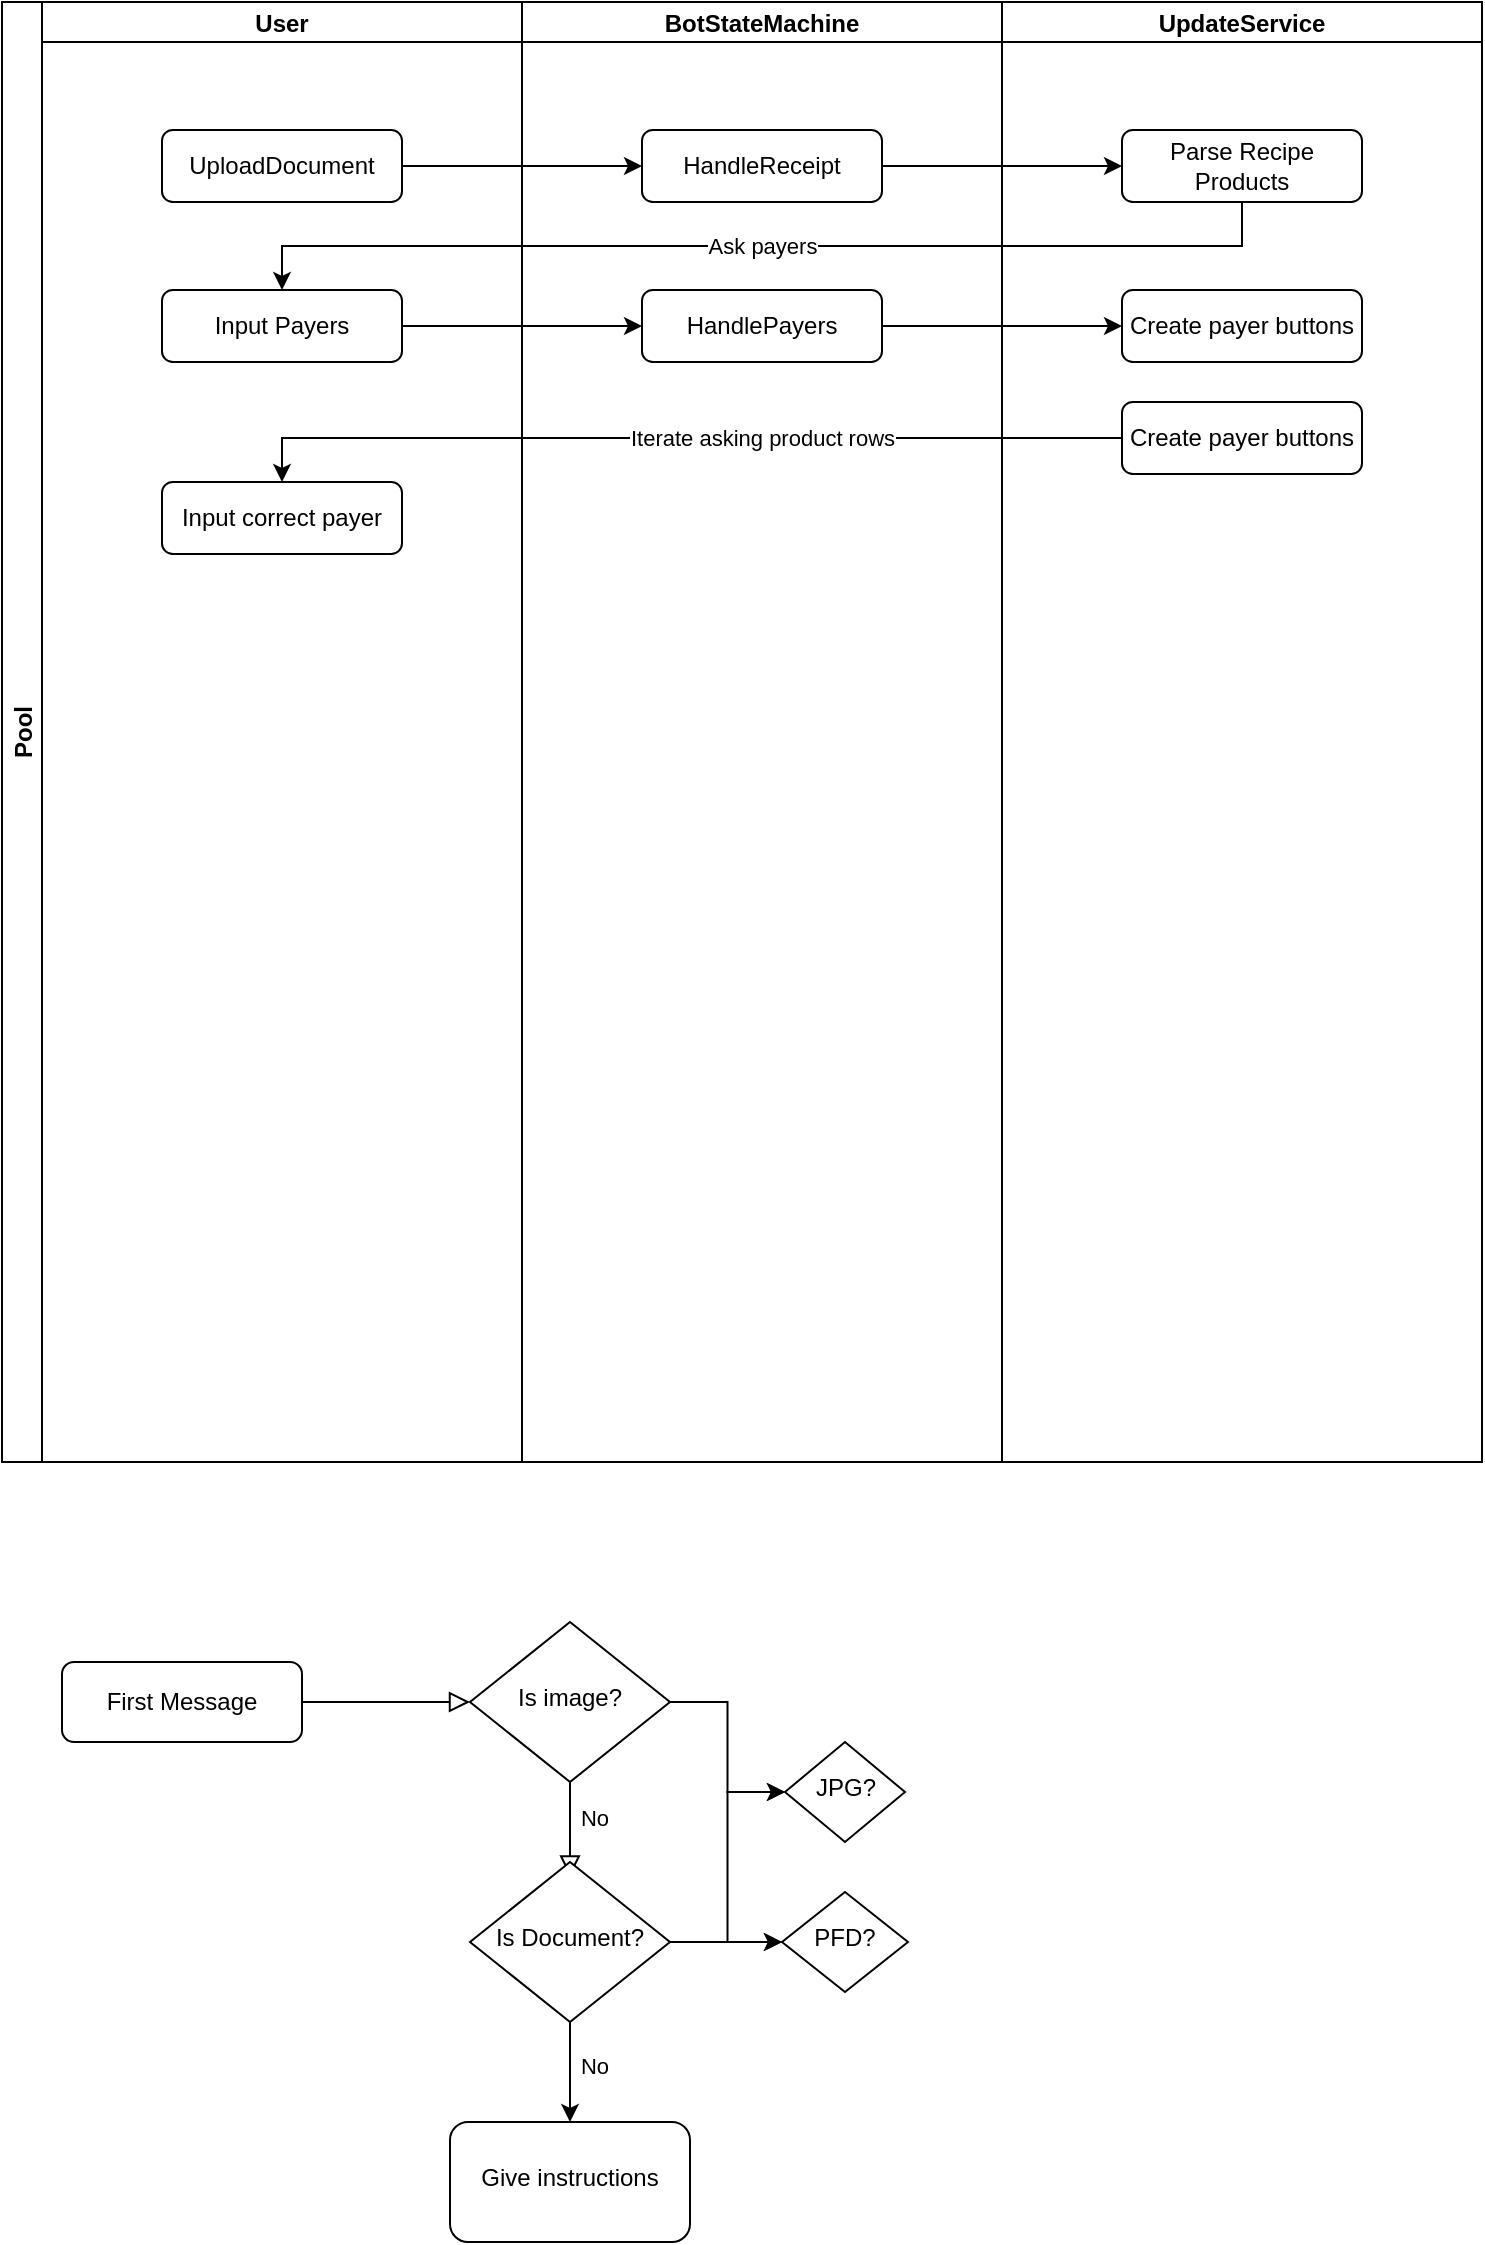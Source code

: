 <mxfile version="22.1.8" type="device">
  <diagram id="C5RBs43oDa-KdzZeNtuy" name="Page-1">
    <mxGraphModel dx="1195" dy="1821" grid="1" gridSize="10" guides="1" tooltips="1" connect="1" arrows="1" fold="1" page="1" pageScale="1" pageWidth="827" pageHeight="1169" math="0" shadow="0">
      <root>
        <mxCell id="WIyWlLk6GJQsqaUBKTNV-0" />
        <mxCell id="WIyWlLk6GJQsqaUBKTNV-1" parent="WIyWlLk6GJQsqaUBKTNV-0" />
        <mxCell id="WIyWlLk6GJQsqaUBKTNV-2" value="" style="rounded=0;html=1;jettySize=auto;orthogonalLoop=1;fontSize=11;endArrow=block;endFill=0;endSize=8;strokeWidth=1;shadow=0;labelBackgroundColor=none;edgeStyle=orthogonalEdgeStyle;" parent="WIyWlLk6GJQsqaUBKTNV-1" source="WIyWlLk6GJQsqaUBKTNV-3" target="WIyWlLk6GJQsqaUBKTNV-6" edge="1">
          <mxGeometry relative="1" as="geometry" />
        </mxCell>
        <mxCell id="WIyWlLk6GJQsqaUBKTNV-3" value="First Message" style="rounded=1;whiteSpace=wrap;html=1;fontSize=12;glass=0;strokeWidth=1;shadow=0;" parent="WIyWlLk6GJQsqaUBKTNV-1" vertex="1">
          <mxGeometry x="50" y="230" width="120" height="40" as="geometry" />
        </mxCell>
        <mxCell id="WIyWlLk6GJQsqaUBKTNV-5" value="No" style="edgeStyle=orthogonalEdgeStyle;rounded=0;html=1;jettySize=auto;orthogonalLoop=1;fontSize=11;endArrow=block;endFill=0;endSize=8;strokeWidth=1;shadow=0;labelBackgroundColor=none;entryX=0.5;entryY=0.091;entryDx=0;entryDy=0;entryPerimeter=0;" parent="WIyWlLk6GJQsqaUBKTNV-1" source="WIyWlLk6GJQsqaUBKTNV-6" target="_553Wa28G-eBOWuDmr3F-0" edge="1">
          <mxGeometry x="-0.239" y="12" relative="1" as="geometry">
            <mxPoint as="offset" />
            <mxPoint x="300" y="370" as="targetPoint" />
          </mxGeometry>
        </mxCell>
        <mxCell id="_553Wa28G-eBOWuDmr3F-19" value="" style="edgeStyle=orthogonalEdgeStyle;rounded=0;orthogonalLoop=1;jettySize=auto;html=1;" edge="1" parent="WIyWlLk6GJQsqaUBKTNV-1" source="WIyWlLk6GJQsqaUBKTNV-6" target="_553Wa28G-eBOWuDmr3F-18">
          <mxGeometry relative="1" as="geometry" />
        </mxCell>
        <mxCell id="WIyWlLk6GJQsqaUBKTNV-6" value="Is image?" style="rhombus;whiteSpace=wrap;html=1;shadow=0;fontFamily=Helvetica;fontSize=12;align=center;strokeWidth=1;spacing=6;spacingTop=-4;" parent="WIyWlLk6GJQsqaUBKTNV-1" vertex="1">
          <mxGeometry x="254" y="210" width="100" height="80" as="geometry" />
        </mxCell>
        <mxCell id="_553Wa28G-eBOWuDmr3F-9" style="edgeStyle=orthogonalEdgeStyle;rounded=0;orthogonalLoop=1;jettySize=auto;html=1;" edge="1" parent="WIyWlLk6GJQsqaUBKTNV-1" source="_553Wa28G-eBOWuDmr3F-0" target="_553Wa28G-eBOWuDmr3F-5">
          <mxGeometry relative="1" as="geometry">
            <mxPoint x="304" y="450" as="targetPoint" />
          </mxGeometry>
        </mxCell>
        <mxCell id="_553Wa28G-eBOWuDmr3F-10" value="No" style="edgeLabel;html=1;align=center;verticalAlign=middle;resizable=0;points=[];" vertex="1" connectable="0" parent="_553Wa28G-eBOWuDmr3F-9">
          <mxGeometry x="-0.086" y="-1" relative="1" as="geometry">
            <mxPoint x="13" y="-1" as="offset" />
          </mxGeometry>
        </mxCell>
        <mxCell id="_553Wa28G-eBOWuDmr3F-25" value="" style="edgeStyle=orthogonalEdgeStyle;rounded=0;orthogonalLoop=1;jettySize=auto;html=1;" edge="1" parent="WIyWlLk6GJQsqaUBKTNV-1" source="_553Wa28G-eBOWuDmr3F-0" target="_553Wa28G-eBOWuDmr3F-24">
          <mxGeometry relative="1" as="geometry" />
        </mxCell>
        <mxCell id="_553Wa28G-eBOWuDmr3F-28" style="edgeStyle=orthogonalEdgeStyle;rounded=0;orthogonalLoop=1;jettySize=auto;html=1;entryX=0;entryY=0.5;entryDx=0;entryDy=0;" edge="1" parent="WIyWlLk6GJQsqaUBKTNV-1" source="_553Wa28G-eBOWuDmr3F-0" target="_553Wa28G-eBOWuDmr3F-18">
          <mxGeometry relative="1" as="geometry" />
        </mxCell>
        <mxCell id="_553Wa28G-eBOWuDmr3F-0" value="Is Document?" style="rhombus;whiteSpace=wrap;html=1;shadow=0;fontFamily=Helvetica;fontSize=12;align=center;strokeWidth=1;spacing=6;spacingTop=-4;" vertex="1" parent="WIyWlLk6GJQsqaUBKTNV-1">
          <mxGeometry x="254" y="330" width="100" height="80" as="geometry" />
        </mxCell>
        <mxCell id="_553Wa28G-eBOWuDmr3F-5" value="Give instructions" style="rounded=1;whiteSpace=wrap;html=1;shadow=0;strokeWidth=1;spacing=6;spacingTop=-4;" vertex="1" parent="WIyWlLk6GJQsqaUBKTNV-1">
          <mxGeometry x="244" y="460" width="120" height="60" as="geometry" />
        </mxCell>
        <mxCell id="_553Wa28G-eBOWuDmr3F-18" value="JPG?" style="rhombus;whiteSpace=wrap;html=1;shadow=0;fontFamily=Helvetica;fontSize=12;align=center;strokeWidth=1;spacing=6;spacingTop=-4;" vertex="1" parent="WIyWlLk6GJQsqaUBKTNV-1">
          <mxGeometry x="411.5" y="270" width="60" height="50" as="geometry" />
        </mxCell>
        <mxCell id="_553Wa28G-eBOWuDmr3F-26" value="" style="edgeStyle=orthogonalEdgeStyle;rounded=0;orthogonalLoop=1;jettySize=auto;html=1;" edge="1" parent="WIyWlLk6GJQsqaUBKTNV-1" source="_553Wa28G-eBOWuDmr3F-0" target="_553Wa28G-eBOWuDmr3F-24">
          <mxGeometry relative="1" as="geometry">
            <mxPoint x="354" y="370" as="sourcePoint" />
            <mxPoint x="440" y="300" as="targetPoint" />
          </mxGeometry>
        </mxCell>
        <mxCell id="_553Wa28G-eBOWuDmr3F-24" value="PFD?" style="rhombus;whiteSpace=wrap;html=1;shadow=0;fontFamily=Helvetica;fontSize=12;align=center;strokeWidth=1;spacing=6;spacingTop=-4;" vertex="1" parent="WIyWlLk6GJQsqaUBKTNV-1">
          <mxGeometry x="410" y="345" width="63" height="50" as="geometry" />
        </mxCell>
        <mxCell id="_553Wa28G-eBOWuDmr3F-30" value="Pool" style="swimlane;childLayout=stackLayout;resizeParent=1;resizeParentMax=0;startSize=20;horizontal=0;horizontalStack=1;" vertex="1" parent="WIyWlLk6GJQsqaUBKTNV-1">
          <mxGeometry x="20" y="-600" width="740" height="730" as="geometry" />
        </mxCell>
        <mxCell id="_553Wa28G-eBOWuDmr3F-31" value="User" style="swimlane;startSize=20;" vertex="1" parent="_553Wa28G-eBOWuDmr3F-30">
          <mxGeometry x="20" width="240" height="730" as="geometry" />
        </mxCell>
        <mxCell id="_553Wa28G-eBOWuDmr3F-34" value="UploadDocument" style="rounded=1;whiteSpace=wrap;html=1;" vertex="1" parent="_553Wa28G-eBOWuDmr3F-31">
          <mxGeometry x="60" y="64" width="120" height="36" as="geometry" />
        </mxCell>
        <mxCell id="_553Wa28G-eBOWuDmr3F-48" value="Input Payers" style="rounded=1;whiteSpace=wrap;html=1;" vertex="1" parent="_553Wa28G-eBOWuDmr3F-31">
          <mxGeometry x="60" y="144" width="120" height="36" as="geometry" />
        </mxCell>
        <mxCell id="_553Wa28G-eBOWuDmr3F-63" value="Input correct payer" style="rounded=1;whiteSpace=wrap;html=1;" vertex="1" parent="_553Wa28G-eBOWuDmr3F-31">
          <mxGeometry x="60" y="240" width="120" height="36" as="geometry" />
        </mxCell>
        <mxCell id="_553Wa28G-eBOWuDmr3F-32" value="BotStateMachine" style="swimlane;startSize=20;" vertex="1" parent="_553Wa28G-eBOWuDmr3F-30">
          <mxGeometry x="260" width="240" height="730" as="geometry" />
        </mxCell>
        <mxCell id="_553Wa28G-eBOWuDmr3F-49" value="HandlePayers" style="rounded=1;whiteSpace=wrap;html=1;" vertex="1" parent="_553Wa28G-eBOWuDmr3F-32">
          <mxGeometry x="60" y="144" width="120" height="36" as="geometry" />
        </mxCell>
        <mxCell id="_553Wa28G-eBOWuDmr3F-39" value="HandleReceipt" style="rounded=1;whiteSpace=wrap;html=1;" vertex="1" parent="_553Wa28G-eBOWuDmr3F-32">
          <mxGeometry x="60" y="64" width="120" height="36" as="geometry" />
        </mxCell>
        <mxCell id="_553Wa28G-eBOWuDmr3F-33" value="UpdateService" style="swimlane;startSize=20;" vertex="1" parent="_553Wa28G-eBOWuDmr3F-30">
          <mxGeometry x="500" width="240" height="730" as="geometry" />
        </mxCell>
        <mxCell id="_553Wa28G-eBOWuDmr3F-41" value="Parse Recipe Products" style="rounded=1;whiteSpace=wrap;html=1;" vertex="1" parent="_553Wa28G-eBOWuDmr3F-33">
          <mxGeometry x="60" y="64" width="120" height="36" as="geometry" />
        </mxCell>
        <mxCell id="_553Wa28G-eBOWuDmr3F-59" value="Create payer buttons" style="rounded=1;whiteSpace=wrap;html=1;" vertex="1" parent="_553Wa28G-eBOWuDmr3F-33">
          <mxGeometry x="60" y="144" width="120" height="36" as="geometry" />
        </mxCell>
        <mxCell id="_553Wa28G-eBOWuDmr3F-66" value="Create payer buttons" style="rounded=1;whiteSpace=wrap;html=1;" vertex="1" parent="_553Wa28G-eBOWuDmr3F-33">
          <mxGeometry x="60" y="200" width="120" height="36" as="geometry" />
        </mxCell>
        <mxCell id="_553Wa28G-eBOWuDmr3F-52" style="edgeStyle=orthogonalEdgeStyle;rounded=0;orthogonalLoop=1;jettySize=auto;html=1;exitX=0.5;exitY=1;exitDx=0;exitDy=0;entryX=0.5;entryY=0;entryDx=0;entryDy=0;" edge="1" parent="_553Wa28G-eBOWuDmr3F-30" source="_553Wa28G-eBOWuDmr3F-41" target="_553Wa28G-eBOWuDmr3F-48">
          <mxGeometry relative="1" as="geometry">
            <mxPoint x="655" y="174" as="targetPoint" />
          </mxGeometry>
        </mxCell>
        <mxCell id="_553Wa28G-eBOWuDmr3F-55" value="Ask payers" style="edgeLabel;html=1;align=center;verticalAlign=middle;resizable=0;points=[];" vertex="1" connectable="0" parent="_553Wa28G-eBOWuDmr3F-52">
          <mxGeometry x="0.101" y="3" relative="1" as="geometry">
            <mxPoint x="26" y="-3" as="offset" />
          </mxGeometry>
        </mxCell>
        <mxCell id="_553Wa28G-eBOWuDmr3F-57" style="edgeStyle=orthogonalEdgeStyle;rounded=0;orthogonalLoop=1;jettySize=auto;html=1;entryX=0;entryY=0.5;entryDx=0;entryDy=0;" edge="1" parent="_553Wa28G-eBOWuDmr3F-30" source="_553Wa28G-eBOWuDmr3F-48" target="_553Wa28G-eBOWuDmr3F-49">
          <mxGeometry relative="1" as="geometry">
            <Array as="points">
              <mxPoint x="290" y="162" />
              <mxPoint x="290" y="162" />
            </Array>
          </mxGeometry>
        </mxCell>
        <mxCell id="_553Wa28G-eBOWuDmr3F-58" style="edgeStyle=orthogonalEdgeStyle;rounded=0;orthogonalLoop=1;jettySize=auto;html=1;entryX=0;entryY=0.5;entryDx=0;entryDy=0;" edge="1" parent="_553Wa28G-eBOWuDmr3F-30" source="_553Wa28G-eBOWuDmr3F-34" target="_553Wa28G-eBOWuDmr3F-39">
          <mxGeometry relative="1" as="geometry" />
        </mxCell>
        <mxCell id="_553Wa28G-eBOWuDmr3F-44" style="edgeStyle=orthogonalEdgeStyle;rounded=0;orthogonalLoop=1;jettySize=auto;html=1;" edge="1" parent="_553Wa28G-eBOWuDmr3F-30" source="_553Wa28G-eBOWuDmr3F-39" target="_553Wa28G-eBOWuDmr3F-41">
          <mxGeometry relative="1" as="geometry" />
        </mxCell>
        <mxCell id="_553Wa28G-eBOWuDmr3F-60" style="edgeStyle=orthogonalEdgeStyle;rounded=0;orthogonalLoop=1;jettySize=auto;html=1;" edge="1" parent="_553Wa28G-eBOWuDmr3F-30" source="_553Wa28G-eBOWuDmr3F-49" target="_553Wa28G-eBOWuDmr3F-59">
          <mxGeometry relative="1" as="geometry" />
        </mxCell>
        <mxCell id="_553Wa28G-eBOWuDmr3F-64" style="edgeStyle=orthogonalEdgeStyle;rounded=0;orthogonalLoop=1;jettySize=auto;html=1;exitX=0;exitY=0.5;exitDx=0;exitDy=0;" edge="1" parent="_553Wa28G-eBOWuDmr3F-30" source="_553Wa28G-eBOWuDmr3F-66" target="_553Wa28G-eBOWuDmr3F-63">
          <mxGeometry relative="1" as="geometry">
            <Array as="points">
              <mxPoint x="140" y="218" />
            </Array>
          </mxGeometry>
        </mxCell>
        <mxCell id="_553Wa28G-eBOWuDmr3F-65" value="Iterate asking product rows" style="edgeLabel;html=1;align=center;verticalAlign=middle;resizable=0;points=[];" vertex="1" connectable="0" parent="_553Wa28G-eBOWuDmr3F-64">
          <mxGeometry x="-0.01" y="-3" relative="1" as="geometry">
            <mxPoint x="39" y="3" as="offset" />
          </mxGeometry>
        </mxCell>
      </root>
    </mxGraphModel>
  </diagram>
</mxfile>
